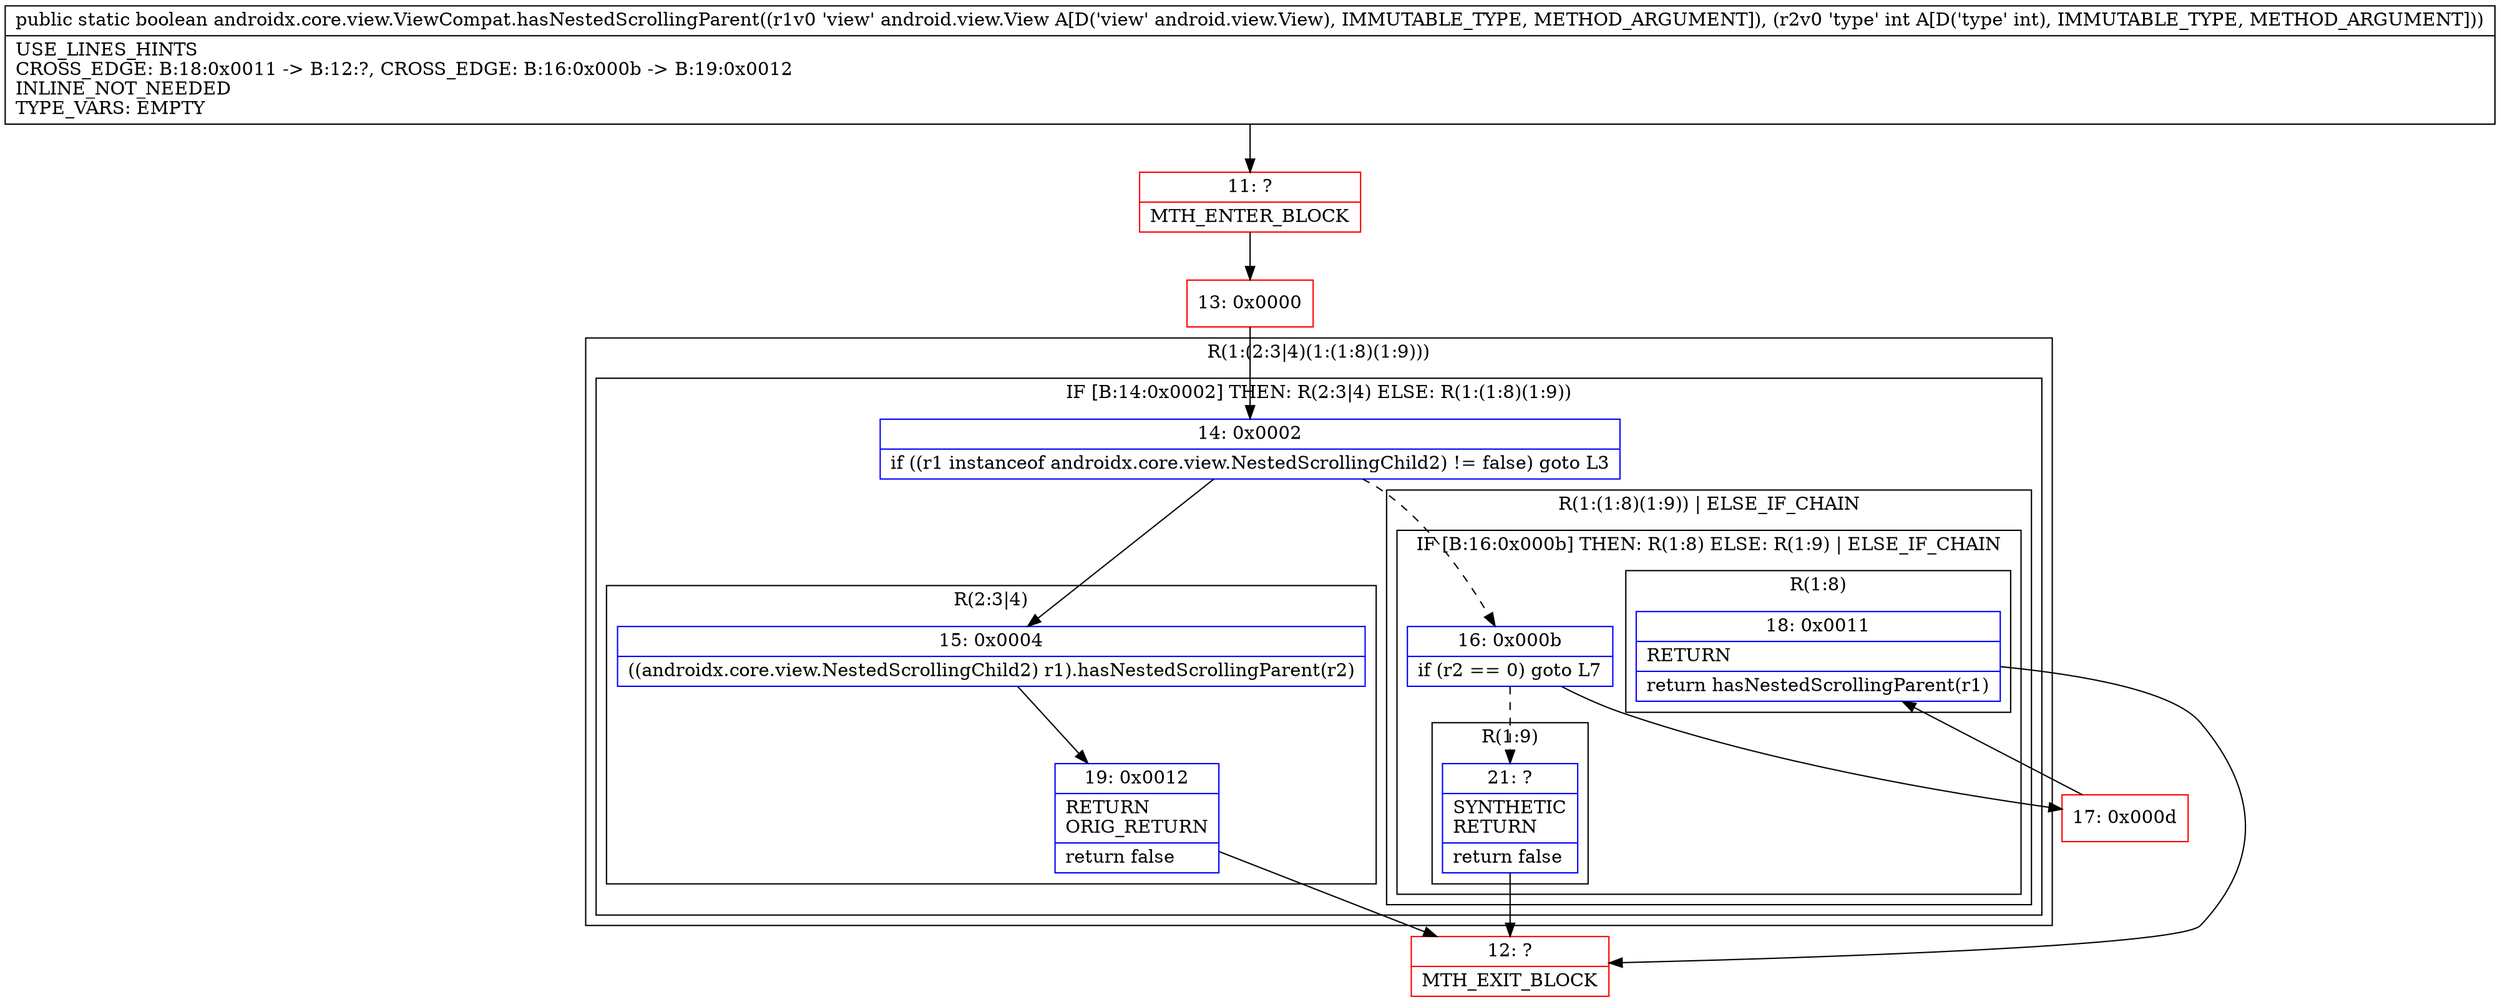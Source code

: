 digraph "CFG forandroidx.core.view.ViewCompat.hasNestedScrollingParent(Landroid\/view\/View;I)Z" {
subgraph cluster_Region_395823107 {
label = "R(1:(2:3|4)(1:(1:8)(1:9)))";
node [shape=record,color=blue];
subgraph cluster_IfRegion_202668066 {
label = "IF [B:14:0x0002] THEN: R(2:3|4) ELSE: R(1:(1:8)(1:9))";
node [shape=record,color=blue];
Node_14 [shape=record,label="{14\:\ 0x0002|if ((r1 instanceof androidx.core.view.NestedScrollingChild2) != false) goto L3\l}"];
subgraph cluster_Region_1552320922 {
label = "R(2:3|4)";
node [shape=record,color=blue];
Node_15 [shape=record,label="{15\:\ 0x0004|((androidx.core.view.NestedScrollingChild2) r1).hasNestedScrollingParent(r2)\l}"];
Node_19 [shape=record,label="{19\:\ 0x0012|RETURN\lORIG_RETURN\l|return false\l}"];
}
subgraph cluster_Region_851767545 {
label = "R(1:(1:8)(1:9)) | ELSE_IF_CHAIN\l";
node [shape=record,color=blue];
subgraph cluster_IfRegion_456843634 {
label = "IF [B:16:0x000b] THEN: R(1:8) ELSE: R(1:9) | ELSE_IF_CHAIN\l";
node [shape=record,color=blue];
Node_16 [shape=record,label="{16\:\ 0x000b|if (r2 == 0) goto L7\l}"];
subgraph cluster_Region_876629855 {
label = "R(1:8)";
node [shape=record,color=blue];
Node_18 [shape=record,label="{18\:\ 0x0011|RETURN\l|return hasNestedScrollingParent(r1)\l}"];
}
subgraph cluster_Region_1558370836 {
label = "R(1:9)";
node [shape=record,color=blue];
Node_21 [shape=record,label="{21\:\ ?|SYNTHETIC\lRETURN\l|return false\l}"];
}
}
}
}
}
Node_11 [shape=record,color=red,label="{11\:\ ?|MTH_ENTER_BLOCK\l}"];
Node_13 [shape=record,color=red,label="{13\:\ 0x0000}"];
Node_12 [shape=record,color=red,label="{12\:\ ?|MTH_EXIT_BLOCK\l}"];
Node_17 [shape=record,color=red,label="{17\:\ 0x000d}"];
MethodNode[shape=record,label="{public static boolean androidx.core.view.ViewCompat.hasNestedScrollingParent((r1v0 'view' android.view.View A[D('view' android.view.View), IMMUTABLE_TYPE, METHOD_ARGUMENT]), (r2v0 'type' int A[D('type' int), IMMUTABLE_TYPE, METHOD_ARGUMENT]))  | USE_LINES_HINTS\lCROSS_EDGE: B:18:0x0011 \-\> B:12:?, CROSS_EDGE: B:16:0x000b \-\> B:19:0x0012\lINLINE_NOT_NEEDED\lTYPE_VARS: EMPTY\l}"];
MethodNode -> Node_11;Node_14 -> Node_15;
Node_14 -> Node_16[style=dashed];
Node_15 -> Node_19;
Node_19 -> Node_12;
Node_16 -> Node_17;
Node_16 -> Node_21[style=dashed];
Node_18 -> Node_12;
Node_21 -> Node_12;
Node_11 -> Node_13;
Node_13 -> Node_14;
Node_17 -> Node_18;
}

